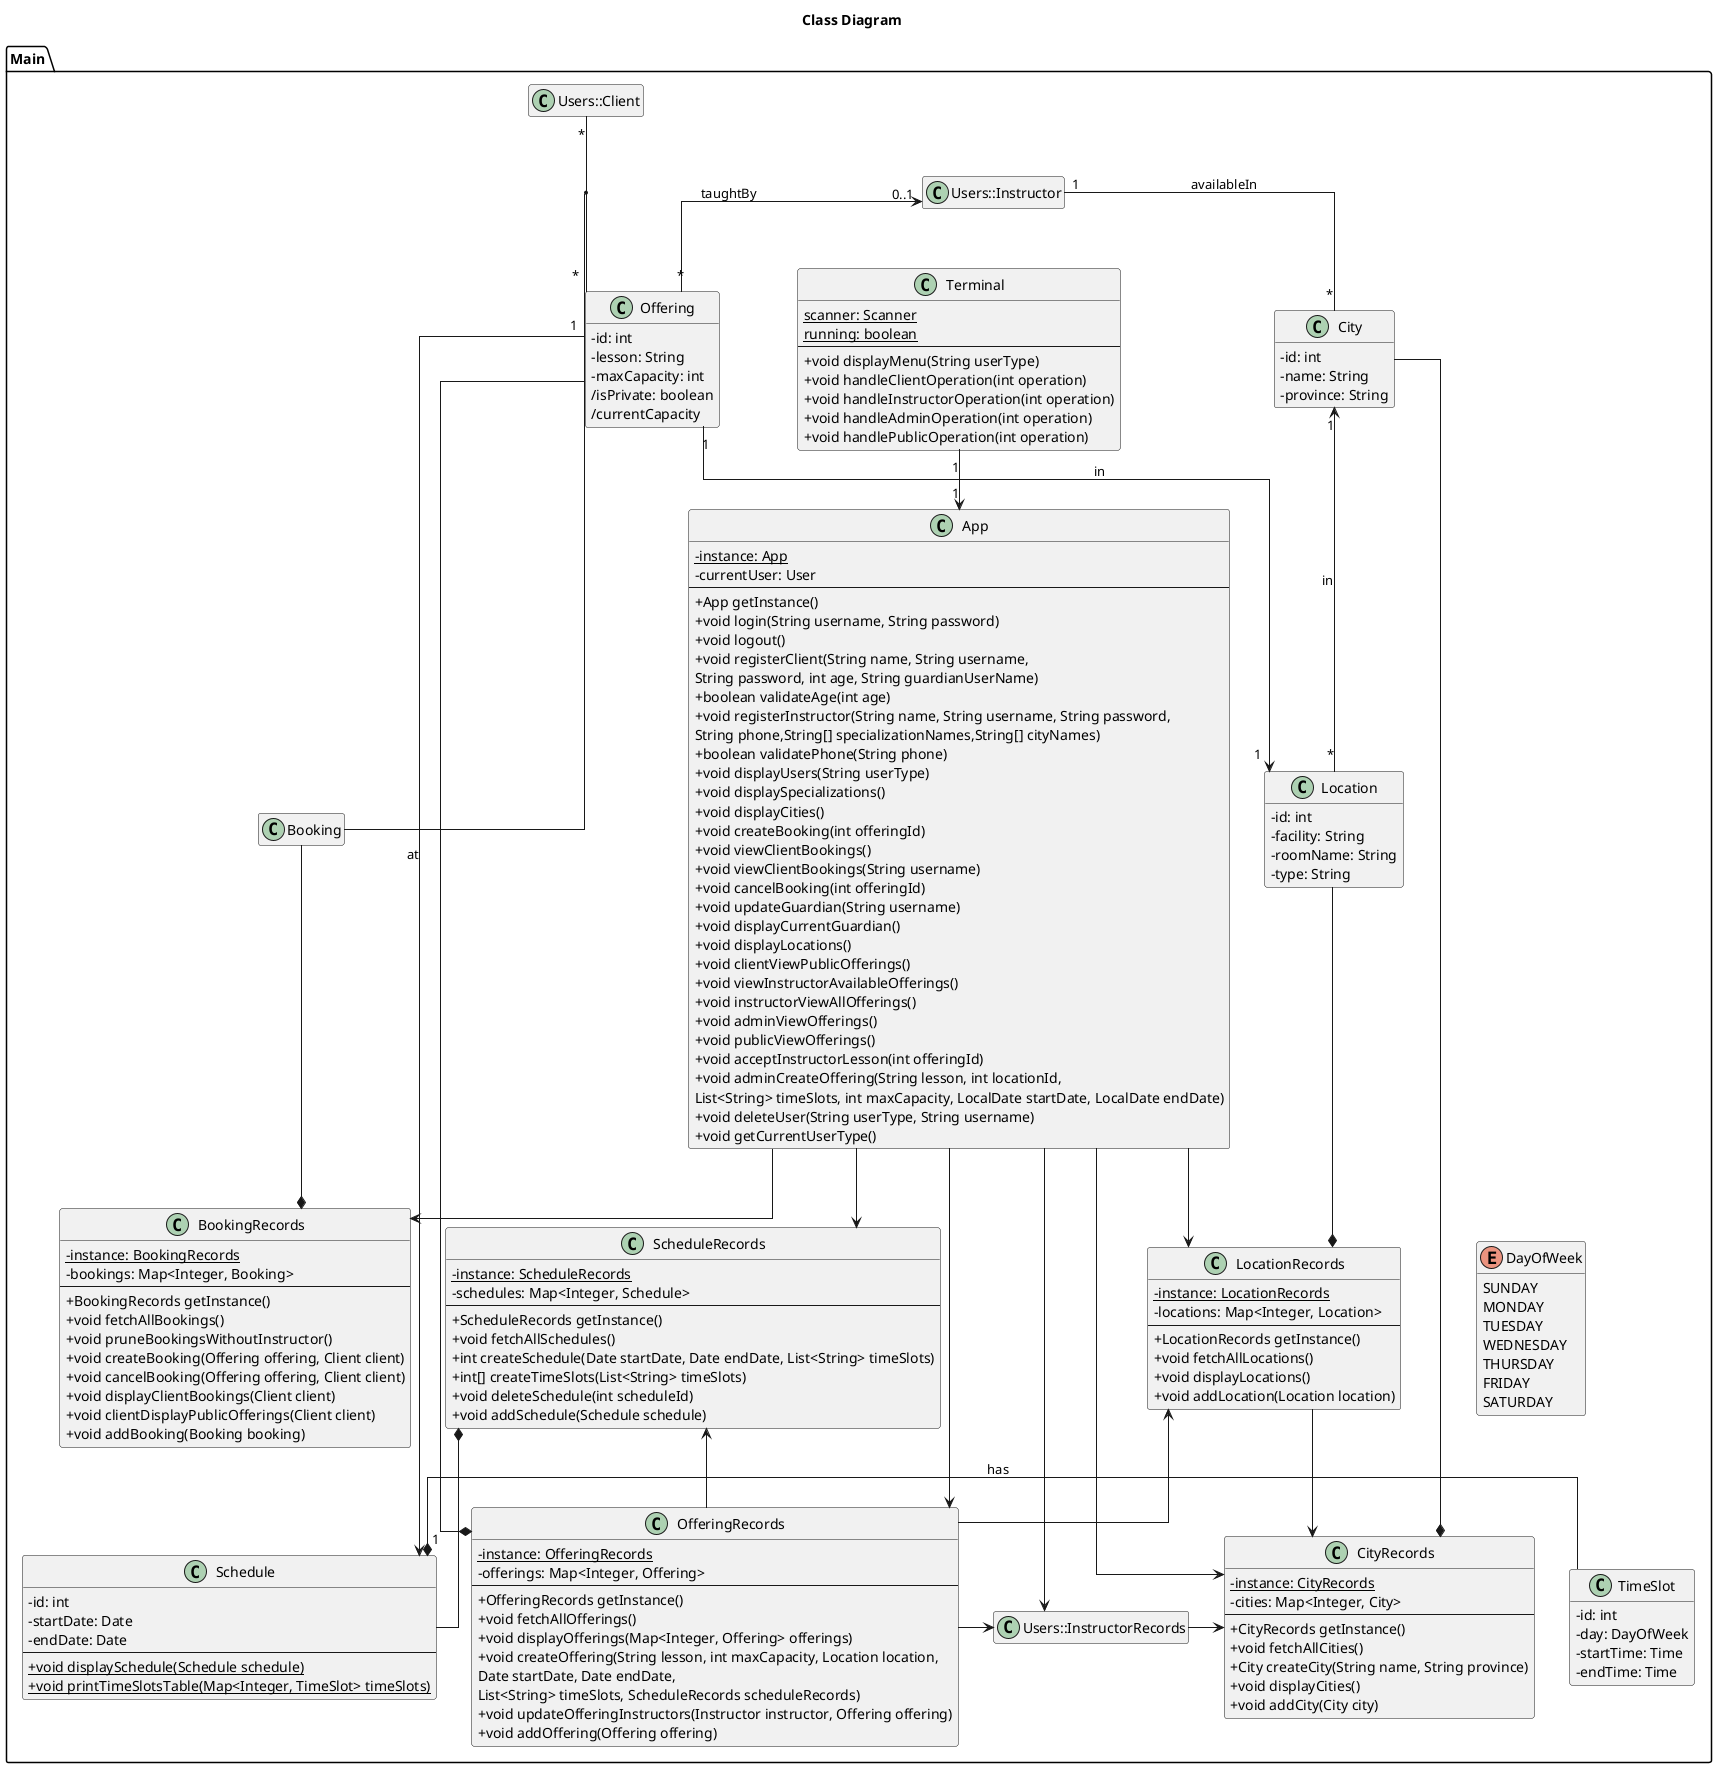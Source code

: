 @startuml Class Diagram
title Class Diagram
skinparam classAttributeIconSize 0
hide empty members
skinparam linetype ortho

package Main {
    class InstructorRecords as "Users::InstructorRecords"  {}
    class Client as "Users::Client" {}
    class Instructor as "Users::Instructor" {}
    
    class App {
        -{static} instance: App
        -currentUser: User
        --
        +App getInstance()
        +void login(String username, String password)
        +void logout()
        +void registerClient(String name, String username, 
        String password, int age, String guardianUserName)
        +boolean validateAge(int age)
        +void registerInstructor(String name, String username, String password, 
        String phone,String[] specializationNames,String[] cityNames)
        +boolean validatePhone(String phone)
        +void displayUsers(String userType)
        +void displaySpecializations()
        +void displayCities()
        +void createBooking(int offeringId)
        +void viewClientBookings()
        +void viewClientBookings(String username)
        +void cancelBooking(int offeringId)
        +void updateGuardian(String username)
        +void displayCurrentGuardian()
        +void displayLocations()
        +void clientViewPublicOfferings()
        +void viewInstructorAvailableOfferings()
        +void instructorViewAllOfferings()
        +void adminViewOfferings()
        +void publicViewOfferings()
        +void acceptInstructorLesson(int offeringId)
        +void adminCreateOffering(String lesson, int locationId, 
        List<String> timeSlots, int maxCapacity, LocalDate startDate, LocalDate endDate)
        +void deleteUser(String userType, String username)
        +void getCurrentUserType()
    }

    class Terminal {
        {static} scanner: Scanner
        {static} running: boolean
        --
        +void displayMenu(String userType)
        +void handleClientOperation(int operation)
        +void handleInstructorOperation(int operation)
        +void handleAdminOperation(int operation)
        +void handlePublicOperation(int operation)
    }

    class Booking {}

    class BookingRecords {
        -{static} instance: BookingRecords
        -bookings: Map<Integer, Booking>
        --
        +BookingRecords getInstance()
        +void fetchAllBookings()
        +void pruneBookingsWithoutInstructor()
        +void createBooking(Offering offering, Client client)
        +void cancelBooking(Offering offering, Client client)
        +void displayClientBookings(Client client)
        +void clientDisplayPublicOfferings(Client client)
        +void addBooking(Booking booking)
    }

    class City {
        -id: int 
        -name: String 
        -province: String 
    }

    class CityRecords {
        -{static} instance: CityRecords
        -cities: Map<Integer, City>
        --
        +CityRecords getInstance()
        +void fetchAllCities()
        +City createCity(String name, String province)
        +void displayCities()
        +void addCity(City city)
    }

    class Location {
        -id: int 
        -facility: String 
        -roomName: String 
        -type: String
    }

    class LocationRecords {
        -{static} instance: LocationRecords
        -locations: Map<Integer, Location>
        --
        +LocationRecords getInstance()
        +void fetchAllLocations()
        +void displayLocations()
        +void addLocation(Location location)
    }

    class Offering {
        -id: int
        -lesson: String 
        -maxCapacity: int 
        /isPrivate: boolean 
        /currentCapacity
    }

    class OfferingRecords {
        -{static} instance: OfferingRecords
        -offerings: Map<Integer, Offering>
        --
        +OfferingRecords getInstance()
        +void fetchAllOfferings()
        +void displayOfferings(Map<Integer, Offering> offerings)
        +void createOffering(String lesson, int maxCapacity, Location location, 
        Date startDate, Date endDate,
            List<String> timeSlots, ScheduleRecords scheduleRecords)
        + void updateOfferingInstructors(Instructor instructor, Offering offering)
        +void addOffering(Offering offering)
    }

    class Schedule {
        -id: int 
        -startDate: Date 
        -endDate: Date 
        --
        +{static} void displaySchedule(Schedule schedule)
        +{static} void printTimeSlotsTable(Map<Integer, TimeSlot> timeSlots)
    }

    class ScheduleRecords {
        -{static} instance: ScheduleRecords
        -schedules: Map<Integer, Schedule>
        --
        +ScheduleRecords getInstance()
        +void fetchAllSchedules()
        +int createSchedule(Date startDate, Date endDate, List<String> timeSlots)
        +int[] createTimeSlots(List<String> timeSlots)
        +void deleteSchedule(int scheduleId)
        +void addSchedule(Schedule schedule)
    }

    class TimeSlot {
        -id: int 
        -day: DayOfWeek
        -startTime: Time 
        -endTime: Time 
    }

    enum DayOfWeek {
        SUNDAY
        MONDAY
        TUESDAY
        WEDNESDAY
        THURSDAY
        FRIDAY
        SATURDAY 
    }

    App "1" <-up- "1" Terminal
    App --> OfferingRecords
    App --> BookingRecords
    App -> InstructorRecords
    App -> CityRecords
    App -> LocationRecords
    App --> ScheduleRecords

    InstructorRecords -> CityRecords

    City -* CityRecords

    Location "*" -up-> "1" City: in

    LocationRecords --> CityRecords
    LocationRecords *-up- Location
    LocationRecords <-- OfferingRecords

    Schedule *- TimeSlot: has

    ScheduleRecords *-- Schedule
    ScheduleRecords <-- OfferingRecords

    Offering --* OfferingRecords
    Offering "1" --> "1" Schedule: at
    Offering "1" --> "1" Location: in

    OfferingRecords -> InstructorRecords

    Instructor "1" -- "*" City: availableIn
    Instructor "0..1" <-- "*" Offering: taughtBy

    Client "*" -- "*" Offering

    (Client, Offering) -- Booking
    Booking --* BookingRecords

    ' Position DayOfWeek enum
    DayOfWeek - Empty
    Empty -- TimeSlot
    hide Empty
}

@enduml
